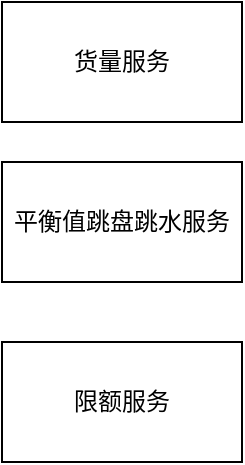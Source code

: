<mxfile version="13.9.9" type="device"><diagram id="LbmJfzf5z3BwRNzczgFG" name="第 1 页"><mxGraphModel dx="1422" dy="822" grid="1" gridSize="10" guides="1" tooltips="1" connect="1" arrows="1" fold="1" page="1" pageScale="1" pageWidth="827" pageHeight="1169" math="0" shadow="0"><root><mxCell id="0"/><mxCell id="1" parent="0"/><mxCell id="Ba0C21KdHFwicbrRULh7-3" value="平衡值跳盘跳水服务" style="rounded=0;whiteSpace=wrap;html=1;" vertex="1" parent="1"><mxGeometry x="230" y="400" width="120" height="60" as="geometry"/></mxCell><mxCell id="Ba0C21KdHFwicbrRULh7-4" value="货量服务" style="rounded=0;whiteSpace=wrap;html=1;" vertex="1" parent="1"><mxGeometry x="230" y="320" width="120" height="60" as="geometry"/></mxCell><mxCell id="Ba0C21KdHFwicbrRULh7-5" value="限额服务" style="rounded=0;whiteSpace=wrap;html=1;" vertex="1" parent="1"><mxGeometry x="230" y="490" width="120" height="60" as="geometry"/></mxCell></root></mxGraphModel></diagram></mxfile>